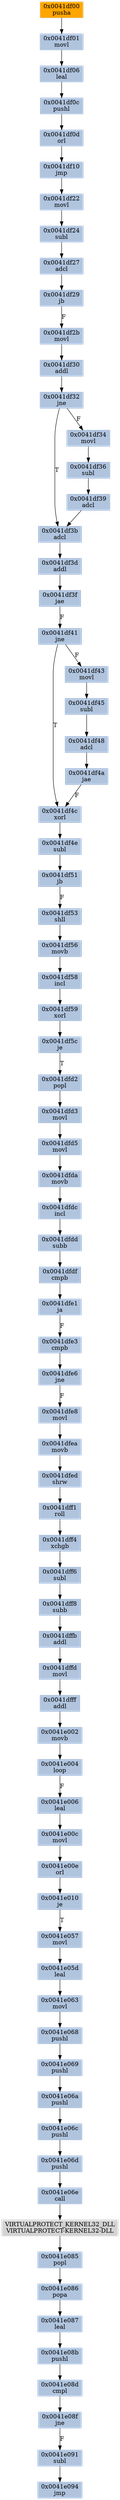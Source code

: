strict digraph G {
	graph [bgcolor=transparent,
		name=G
	];
	node [color=lightsteelblue,
		fillcolor=lightsteelblue,
		shape=rectangle,
		style=filled
	];
	"0x0041e08b"	[label="0x0041e08b
pushl"];
	"0x0041e08d"	[label="0x0041e08d
cmpl"];
	"0x0041e08b" -> "0x0041e08d"	[color="#000000"];
	"0x0041dff1"	[label="0x0041dff1
roll"];
	"0x0041dff4"	[label="0x0041dff4
xchgb"];
	"0x0041dff1" -> "0x0041dff4"	[color="#000000"];
	"0x0041e06d"	[label="0x0041e06d
pushl"];
	"0x0041e06e"	[label="0x0041e06e
call"];
	"0x0041e06d" -> "0x0041e06e"	[color="#000000"];
	"0x0041df00"	[color=lightgrey,
		fillcolor=orange,
		label="0x0041df00
pusha"];
	"0x0041df01"	[label="0x0041df01
movl"];
	"0x0041df00" -> "0x0041df01"	[color="#000000"];
	"0x0041df24"	[label="0x0041df24
subl"];
	"0x0041df27"	[label="0x0041df27
adcl"];
	"0x0041df24" -> "0x0041df27"	[color="#000000"];
	"0x0041e087"	[label="0x0041e087
leal"];
	"0x0041e087" -> "0x0041e08b"	[color="#000000"];
	"0x0041e08f"	[label="0x0041e08f
jne"];
	"0x0041e08d" -> "0x0041e08f"	[color="#000000"];
	"0x0041df3d"	[label="0x0041df3d
addl"];
	"0x0041df3f"	[label="0x0041df3f
jae"];
	"0x0041df3d" -> "0x0041df3f"	[color="#000000"];
	"0x0041df30"	[label="0x0041df30
addl"];
	"0x0041df32"	[label="0x0041df32
jne"];
	"0x0041df30" -> "0x0041df32"	[color="#000000"];
	"0x0041df4a"	[label="0x0041df4a
jae"];
	"0x0041df4c"	[label="0x0041df4c
xorl"];
	"0x0041df4a" -> "0x0041df4c"	[color="#000000",
		label=F];
	"0x0041df53"	[label="0x0041df53
shll"];
	"0x0041df56"	[label="0x0041df56
movb"];
	"0x0041df53" -> "0x0041df56"	[color="#000000"];
	"0x0041df22"	[label="0x0041df22
movl"];
	"0x0041df22" -> "0x0041df24"	[color="#000000"];
	"0x0041df29"	[label="0x0041df29
jb"];
	"0x0041df27" -> "0x0041df29"	[color="#000000"];
	"0x0041df51"	[label="0x0041df51
jb"];
	"0x0041df51" -> "0x0041df53"	[color="#000000",
		label=F];
	"0x0041dfdd"	[label="0x0041dfdd
subb"];
	"0x0041dfdf"	[label="0x0041dfdf
cmpb"];
	"0x0041dfdd" -> "0x0041dfdf"	[color="#000000"];
	"0x0041e069"	[label="0x0041e069
pushl"];
	"0x0041e06a"	[label="0x0041e06a
pushl"];
	"0x0041e069" -> "0x0041e06a"	[color="#000000"];
	"0x0041df36"	[label="0x0041df36
subl"];
	"0x0041df39"	[label="0x0041df39
adcl"];
	"0x0041df36" -> "0x0041df39"	[color="#000000"];
	"0x0041dffb"	[label="0x0041dffb
addl"];
	"0x0041dffd"	[label="0x0041dffd
movl"];
	"0x0041dffb" -> "0x0041dffd"	[color="#000000"];
	"0x0041df3b"	[label="0x0041df3b
adcl"];
	"0x0041df3b" -> "0x0041df3d"	[color="#000000"];
	"0x0041df0d"	[label="0x0041df0d
orl"];
	"0x0041df10"	[label="0x0041df10
jmp"];
	"0x0041df0d" -> "0x0041df10"	[color="#000000"];
	"0x0041df39" -> "0x0041df3b"	[color="#000000"];
	"0x0041e06c"	[label="0x0041e06c
pushl"];
	"0x0041e06c" -> "0x0041e06d"	[color="#000000"];
	"0x0041e057"	[label="0x0041e057
movl"];
	"0x0041e05d"	[label="0x0041e05d
leal"];
	"0x0041e057" -> "0x0041e05d"	[color="#000000"];
	"0x0041df06"	[label="0x0041df06
leal"];
	"0x0041df01" -> "0x0041df06"	[color="#000000"];
	"0x0041df10" -> "0x0041df22"	[color="#000000"];
	"0x0041df4e"	[label="0x0041df4e
subl"];
	"0x0041df4e" -> "0x0041df51"	[color="#000000"];
	"0x0041e091"	[label="0x0041e091
subl"];
	"0x0041e08f" -> "0x0041e091"	[color="#000000",
		label=F];
	"0x0041e085"	[label="0x0041e085
popl"];
	"0x0041e086"	[label="0x0041e086
popa"];
	"0x0041e085" -> "0x0041e086"	[color="#000000"];
	"0x0041df0c"	[label="0x0041df0c
pushl"];
	"0x0041df06" -> "0x0041df0c"	[color="#000000"];
	"0x0041e010"	[label="0x0041e010
je"];
	"0x0041e010" -> "0x0041e057"	[color="#000000",
		label=T];
	VIRTUALPROTECT_KERNEL32_DLL	[color=lightgrey,
		fillcolor=lightgrey,
		label="VIRTUALPROTECT_KERNEL32_DLL
VIRTUALPROTECT-KERNEL32-DLL"];
	"0x0041e06e" -> VIRTUALPROTECT_KERNEL32_DLL	[color="#000000"];
	"0x0041dfe8"	[label="0x0041dfe8
movl"];
	"0x0041dfea"	[label="0x0041dfea
movb"];
	"0x0041dfe8" -> "0x0041dfea"	[color="#000000"];
	"0x0041df2b"	[label="0x0041df2b
movl"];
	"0x0041df2b" -> "0x0041df30"	[color="#000000"];
	"0x0041dfff"	[label="0x0041dfff
addl"];
	"0x0041e002"	[label="0x0041e002
movb"];
	"0x0041dfff" -> "0x0041e002"	[color="#000000"];
	"0x0041e06a" -> "0x0041e06c"	[color="#000000"];
	VIRTUALPROTECT_KERNEL32_DLL -> "0x0041e085"	[color="#000000"];
	"0x0041dfe1"	[label="0x0041dfe1
ja"];
	"0x0041dfdf" -> "0x0041dfe1"	[color="#000000"];
	"0x0041dfda"	[label="0x0041dfda
movb"];
	"0x0041dfdc"	[label="0x0041dfdc
incl"];
	"0x0041dfda" -> "0x0041dfdc"	[color="#000000"];
	"0x0041e00e"	[label="0x0041e00e
orl"];
	"0x0041e00e" -> "0x0041e010"	[color="#000000"];
	"0x0041dff8"	[label="0x0041dff8
subb"];
	"0x0041dff8" -> "0x0041dffb"	[color="#000000"];
	"0x0041dffd" -> "0x0041dfff"	[color="#000000"];
	"0x0041dfe3"	[label="0x0041dfe3
cmpb"];
	"0x0041dfe1" -> "0x0041dfe3"	[color="#000000",
		label=F];
	"0x0041df45"	[label="0x0041df45
subl"];
	"0x0041df48"	[label="0x0041df48
adcl"];
	"0x0041df45" -> "0x0041df48"	[color="#000000"];
	"0x0041df43"	[label="0x0041df43
movl"];
	"0x0041df43" -> "0x0041df45"	[color="#000000"];
	"0x0041e063"	[label="0x0041e063
movl"];
	"0x0041e068"	[label="0x0041e068
pushl"];
	"0x0041e063" -> "0x0041e068"	[color="#000000"];
	"0x0041dfd3"	[label="0x0041dfd3
movl"];
	"0x0041dfd5"	[label="0x0041dfd5
movl"];
	"0x0041dfd3" -> "0x0041dfd5"	[color="#000000"];
	"0x0041dfd2"	[label="0x0041dfd2
popl"];
	"0x0041dfd2" -> "0x0041dfd3"	[color="#000000"];
	"0x0041df58"	[label="0x0041df58
incl"];
	"0x0041df59"	[label="0x0041df59
xorl"];
	"0x0041df58" -> "0x0041df59"	[color="#000000"];
	"0x0041df48" -> "0x0041df4a"	[color="#000000"];
	"0x0041df41"	[label="0x0041df41
jne"];
	"0x0041df3f" -> "0x0041df41"	[color="#000000",
		label=F];
	"0x0041e086" -> "0x0041e087"	[color="#000000"];
	"0x0041dff6"	[label="0x0041dff6
subl"];
	"0x0041dff6" -> "0x0041dff8"	[color="#000000"];
	"0x0041e004"	[label="0x0041e004
loop"];
	"0x0041e002" -> "0x0041e004"	[color="#000000"];
	"0x0041dff4" -> "0x0041dff6"	[color="#000000"];
	"0x0041dfed"	[label="0x0041dfed
shrw"];
	"0x0041dfed" -> "0x0041dff1"	[color="#000000"];
	"0x0041e006"	[label="0x0041e006
leal"];
	"0x0041e00c"	[label="0x0041e00c
movl"];
	"0x0041e006" -> "0x0041e00c"	[color="#000000"];
	"0x0041dfd5" -> "0x0041dfda"	[color="#000000"];
	"0x0041df41" -> "0x0041df43"	[color="#000000",
		label=F];
	"0x0041df41" -> "0x0041df4c"	[color="#000000",
		label=T];
	"0x0041e068" -> "0x0041e069"	[color="#000000"];
	"0x0041df0c" -> "0x0041df0d"	[color="#000000"];
	"0x0041e05d" -> "0x0041e063"	[color="#000000"];
	"0x0041e094"	[label="0x0041e094
jmp"];
	"0x0041dfe6"	[label="0x0041dfe6
jne"];
	"0x0041dfe3" -> "0x0041dfe6"	[color="#000000"];
	"0x0041df5c"	[label="0x0041df5c
je"];
	"0x0041df5c" -> "0x0041dfd2"	[color="#000000",
		label=T];
	"0x0041dfea" -> "0x0041dfed"	[color="#000000"];
	"0x0041df59" -> "0x0041df5c"	[color="#000000"];
	"0x0041dfe6" -> "0x0041dfe8"	[color="#000000",
		label=F];
	"0x0041df56" -> "0x0041df58"	[color="#000000"];
	"0x0041df4c" -> "0x0041df4e"	[color="#000000"];
	"0x0041df34"	[label="0x0041df34
movl"];
	"0x0041df34" -> "0x0041df36"	[color="#000000"];
	"0x0041e00c" -> "0x0041e00e"	[color="#000000"];
	"0x0041dfdc" -> "0x0041dfdd"	[color="#000000"];
	"0x0041df32" -> "0x0041df3b"	[color="#000000",
		label=T];
	"0x0041df32" -> "0x0041df34"	[color="#000000",
		label=F];
	"0x0041e091" -> "0x0041e094"	[color="#000000"];
	"0x0041e004" -> "0x0041e006"	[color="#000000",
		label=F];
	"0x0041df29" -> "0x0041df2b"	[color="#000000",
		label=F];
}
